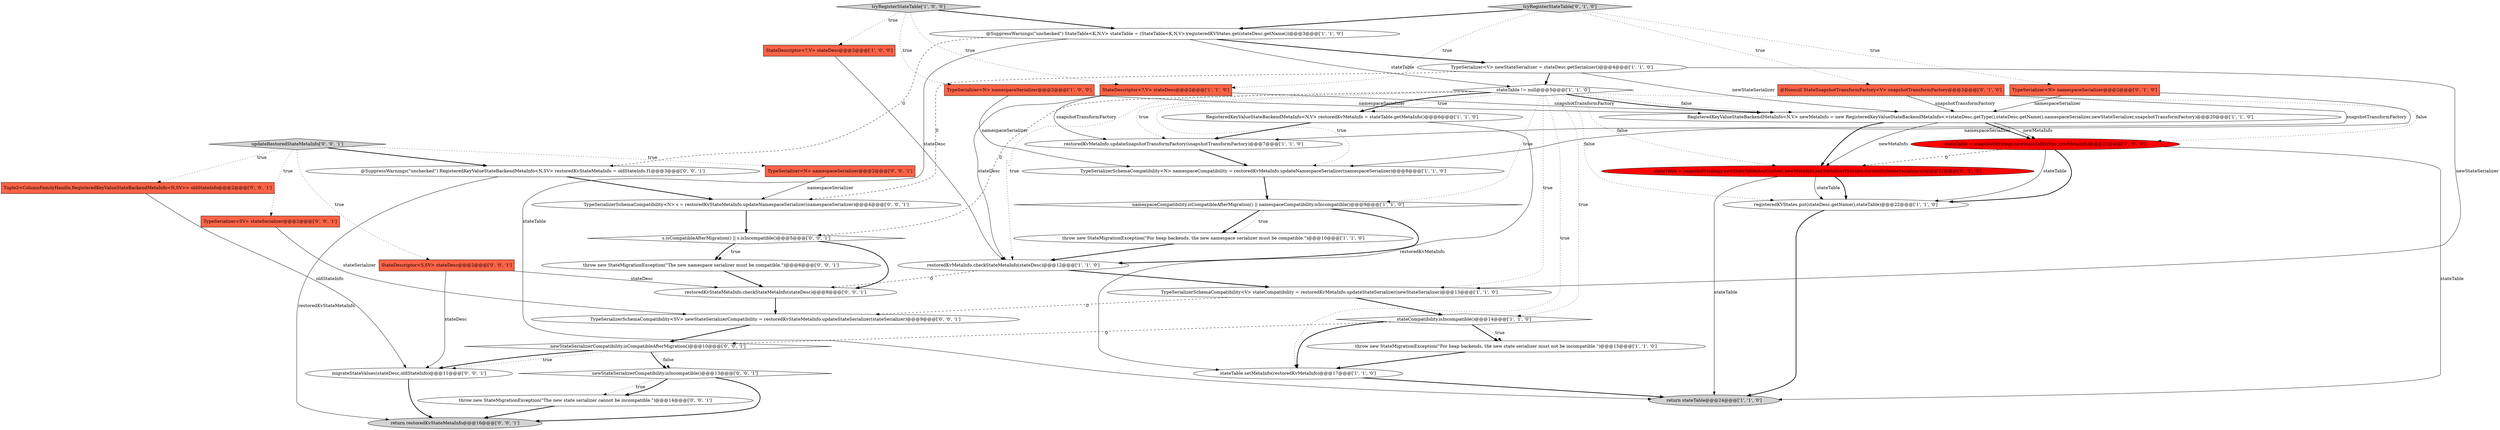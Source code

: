 digraph {
30 [style = filled, label = "Tuple2<ColumnFamilyHandle,RegisteredKeyValueStateBackendMetaInfo<N,SV>> oldStateInfo@@@2@@@['0', '0', '1']", fillcolor = tomato, shape = box image = "AAA0AAABBB3BBB"];
1 [style = filled, label = "TypeSerializer<V> newStateSerializer = stateDesc.getSerializer()@@@4@@@['1', '1', '0']", fillcolor = white, shape = ellipse image = "AAA0AAABBB1BBB"];
14 [style = filled, label = "RegisteredKeyValueStateBackendMetaInfo<N,V> restoredKvMetaInfo = stateTable.getMetaInfo()@@@6@@@['1', '1', '0']", fillcolor = white, shape = ellipse image = "AAA0AAABBB1BBB"];
18 [style = filled, label = "throw new StateMigrationException(\"For heap backends, the new namespace serializer must be compatible.\")@@@10@@@['1', '1', '0']", fillcolor = white, shape = ellipse image = "AAA0AAABBB1BBB"];
15 [style = filled, label = "registeredKVStates.put(stateDesc.getName(),stateTable)@@@22@@@['1', '1', '0']", fillcolor = white, shape = ellipse image = "AAA0AAABBB1BBB"];
2 [style = filled, label = "@SuppressWarnings(\"unchecked\") StateTable<K,N,V> stateTable = (StateTable<K,N,V>)registeredKVStates.get(stateDesc.getName())@@@3@@@['1', '1', '0']", fillcolor = white, shape = ellipse image = "AAA0AAABBB1BBB"];
25 [style = filled, label = "StateDescriptor<S,SV> stateDesc@@@2@@@['0', '0', '1']", fillcolor = tomato, shape = box image = "AAA0AAABBB3BBB"];
36 [style = filled, label = "TypeSerializerSchemaCompatibility<N> s = restoredKvStateMetaInfo.updateNamespaceSerializer(namespaceSerializer)@@@4@@@['0', '0', '1']", fillcolor = white, shape = ellipse image = "AAA0AAABBB3BBB"];
0 [style = filled, label = "stateTable = snapshotStrategy.newStateTable(this,newMetaInfo)@@@21@@@['1', '0', '0']", fillcolor = red, shape = ellipse image = "AAA1AAABBB1BBB"];
22 [style = filled, label = "tryRegisterStateTable['0', '1', '0']", fillcolor = lightgray, shape = diamond image = "AAA0AAABBB2BBB"];
13 [style = filled, label = "TypeSerializer<N> namespaceSerializer@@@2@@@['1', '0', '0']", fillcolor = tomato, shape = box image = "AAA0AAABBB1BBB"];
24 [style = filled, label = "TypeSerializer<N> namespaceSerializer@@@2@@@['0', '1', '0']", fillcolor = tomato, shape = box image = "AAA0AAABBB2BBB"];
26 [style = filled, label = "throw new StateMigrationException(\"The new namespace serializer must be compatible.\")@@@6@@@['0', '0', '1']", fillcolor = white, shape = ellipse image = "AAA0AAABBB3BBB"];
40 [style = filled, label = "return restoredKvStateMetaInfo@@@16@@@['0', '0', '1']", fillcolor = lightgray, shape = ellipse image = "AAA0AAABBB3BBB"];
7 [style = filled, label = "StateDescriptor<?,V> stateDesc@@@2@@@['1', '0', '0']", fillcolor = tomato, shape = box image = "AAA0AAABBB1BBB"];
33 [style = filled, label = "updateRestoredStateMetaInfo['0', '0', '1']", fillcolor = lightgray, shape = diamond image = "AAA0AAABBB3BBB"];
27 [style = filled, label = "throw new StateMigrationException(\"The new state serializer cannot be incompatible.\")@@@14@@@['0', '0', '1']", fillcolor = white, shape = ellipse image = "AAA0AAABBB3BBB"];
4 [style = filled, label = "TypeSerializerSchemaCompatibility<N> namespaceCompatibility = restoredKvMetaInfo.updateNamespaceSerializer(namespaceSerializer)@@@8@@@['1', '1', '0']", fillcolor = white, shape = ellipse image = "AAA0AAABBB1BBB"];
3 [style = filled, label = "stateCompatibility.isIncompatible()@@@14@@@['1', '1', '0']", fillcolor = white, shape = diamond image = "AAA0AAABBB1BBB"];
23 [style = filled, label = "@Nonnull StateSnapshotTransformFactory<V> snapshotTransformFactory@@@2@@@['0', '1', '0']", fillcolor = tomato, shape = box image = "AAA0AAABBB2BBB"];
37 [style = filled, label = "restoredKvStateMetaInfo.checkStateMetaInfo(stateDesc)@@@8@@@['0', '0', '1']", fillcolor = white, shape = ellipse image = "AAA0AAABBB3BBB"];
32 [style = filled, label = "@SuppressWarnings(\"unchecked\") RegisteredKeyValueStateBackendMetaInfo<N,SV> restoredKvStateMetaInfo = oldStateInfo.f1@@@3@@@['0', '0', '1']", fillcolor = white, shape = ellipse image = "AAA0AAABBB3BBB"];
38 [style = filled, label = "TypeSerializerSchemaCompatibility<SV> newStateSerializerCompatibility = restoredKvStateMetaInfo.updateStateSerializer(stateSerializer)@@@9@@@['0', '0', '1']", fillcolor = white, shape = ellipse image = "AAA0AAABBB3BBB"];
29 [style = filled, label = "newStateSerializerCompatibility.isCompatibleAfterMigration()@@@10@@@['0', '0', '1']", fillcolor = white, shape = diamond image = "AAA0AAABBB3BBB"];
16 [style = filled, label = "StateDescriptor<?,V> stateDesc@@@2@@@['1', '1', '0']", fillcolor = tomato, shape = box image = "AAA0AAABBB1BBB"];
8 [style = filled, label = "throw new StateMigrationException(\"For heap backends, the new state serializer must not be incompatible.\")@@@15@@@['1', '1', '0']", fillcolor = white, shape = ellipse image = "AAA0AAABBB1BBB"];
12 [style = filled, label = "tryRegisterStateTable['1', '0', '0']", fillcolor = lightgray, shape = diamond image = "AAA0AAABBB1BBB"];
34 [style = filled, label = "s.isCompatibleAfterMigration() || s.isIncompatible()@@@5@@@['0', '0', '1']", fillcolor = white, shape = diamond image = "AAA0AAABBB3BBB"];
5 [style = filled, label = "TypeSerializerSchemaCompatibility<V> stateCompatibility = restoredKvMetaInfo.updateStateSerializer(newStateSerializer)@@@13@@@['1', '1', '0']", fillcolor = white, shape = ellipse image = "AAA0AAABBB1BBB"];
28 [style = filled, label = "migrateStateValues(stateDesc,oldStateInfo)@@@11@@@['0', '0', '1']", fillcolor = white, shape = ellipse image = "AAA0AAABBB3BBB"];
10 [style = filled, label = "RegisteredKeyValueStateBackendMetaInfo<N,V> newMetaInfo = new RegisteredKeyValueStateBackendMetaInfo<>(stateDesc.getType(),stateDesc.getName(),namespaceSerializer,newStateSerializer,snapshotTransformFactory)@@@20@@@['1', '1', '0']", fillcolor = white, shape = ellipse image = "AAA0AAABBB1BBB"];
11 [style = filled, label = "namespaceCompatibility.isCompatibleAfterMigration() || namespaceCompatibility.isIncompatible()@@@9@@@['1', '1', '0']", fillcolor = white, shape = diamond image = "AAA0AAABBB1BBB"];
39 [style = filled, label = "newStateSerializerCompatibility.isIncompatible()@@@13@@@['0', '0', '1']", fillcolor = white, shape = diamond image = "AAA0AAABBB3BBB"];
35 [style = filled, label = "TypeSerializer<SV> stateSerializer@@@2@@@['0', '0', '1']", fillcolor = tomato, shape = box image = "AAA0AAABBB3BBB"];
17 [style = filled, label = "restoredKvMetaInfo.updateSnapshotTransformFactory(snapshotTransformFactory)@@@7@@@['1', '1', '0']", fillcolor = white, shape = ellipse image = "AAA0AAABBB1BBB"];
6 [style = filled, label = "stateTable != null@@@5@@@['1', '1', '0']", fillcolor = white, shape = diamond image = "AAA0AAABBB1BBB"];
19 [style = filled, label = "return stateTable@@@24@@@['1', '1', '0']", fillcolor = lightgray, shape = ellipse image = "AAA0AAABBB1BBB"];
20 [style = filled, label = "restoredKvMetaInfo.checkStateMetaInfo(stateDesc)@@@12@@@['1', '1', '0']", fillcolor = white, shape = ellipse image = "AAA0AAABBB1BBB"];
21 [style = filled, label = "stateTable = snapshotStrategy.newStateTable(keyContext,newMetaInfo,keySerializerProvider.currentSchemaSerializer())@@@21@@@['0', '1', '0']", fillcolor = red, shape = ellipse image = "AAA1AAABBB2BBB"];
31 [style = filled, label = "TypeSerializer<N> namespaceSerializer@@@2@@@['0', '0', '1']", fillcolor = tomato, shape = box image = "AAA0AAABBB3BBB"];
9 [style = filled, label = "stateTable.setMetaInfo(restoredKvMetaInfo)@@@17@@@['1', '1', '0']", fillcolor = white, shape = ellipse image = "AAA0AAABBB1BBB"];
5->3 [style = bold, label=""];
29->39 [style = dotted, label="false"];
16->20 [style = solid, label="stateDesc"];
21->15 [style = bold, label=""];
24->10 [style = solid, label="namespaceSerializer"];
2->32 [style = dashed, label="0"];
6->21 [style = dotted, label="false"];
35->38 [style = solid, label="stateSerializer"];
24->4 [style = solid, label="namespaceSerializer"];
14->17 [style = bold, label=""];
6->34 [style = dashed, label="0"];
13->4 [style = solid, label="namespaceSerializer"];
20->37 [style = dashed, label="0"];
0->15 [style = bold, label=""];
34->26 [style = dotted, label="true"];
12->2 [style = bold, label=""];
33->35 [style = dotted, label="true"];
16->17 [style = solid, label="snapshotTransformFactory"];
34->26 [style = bold, label=""];
37->38 [style = bold, label=""];
31->36 [style = solid, label="namespaceSerializer"];
22->16 [style = dotted, label="true"];
6->11 [style = dotted, label="true"];
6->3 [style = dotted, label="true"];
25->28 [style = solid, label="stateDesc"];
22->23 [style = dotted, label="true"];
29->39 [style = bold, label=""];
21->19 [style = solid, label="stateTable"];
23->10 [style = solid, label="snapshotTransformFactory"];
0->19 [style = solid, label="stateTable"];
6->15 [style = dotted, label="false"];
13->10 [style = solid, label="namespaceSerializer"];
10->21 [style = bold, label=""];
22->24 [style = dotted, label="true"];
1->5 [style = solid, label="newStateSerializer"];
11->18 [style = bold, label=""];
6->20 [style = dotted, label="true"];
18->20 [style = bold, label=""];
6->14 [style = dotted, label="true"];
39->27 [style = dotted, label="true"];
7->20 [style = solid, label="stateDesc"];
10->0 [style = bold, label=""];
32->36 [style = bold, label=""];
26->37 [style = bold, label=""];
5->38 [style = dashed, label="0"];
1->10 [style = solid, label="newStateSerializer"];
12->7 [style = dotted, label="true"];
33->31 [style = dotted, label="true"];
6->0 [style = dotted, label="false"];
22->2 [style = bold, label=""];
14->9 [style = solid, label="restoredKvMetaInfo"];
2->1 [style = bold, label=""];
15->19 [style = bold, label=""];
3->9 [style = bold, label=""];
33->25 [style = dotted, label="true"];
12->13 [style = dotted, label="true"];
1->6 [style = bold, label=""];
29->28 [style = dotted, label="true"];
6->9 [style = dotted, label="true"];
39->40 [style = bold, label=""];
3->8 [style = bold, label=""];
6->10 [style = bold, label=""];
30->28 [style = solid, label="oldStateInfo"];
9->19 [style = bold, label=""];
33->32 [style = bold, label=""];
6->10 [style = dotted, label="false"];
21->15 [style = solid, label="stateTable"];
2->6 [style = solid, label="stateTable"];
25->37 [style = solid, label="stateDesc"];
36->34 [style = bold, label=""];
17->4 [style = bold, label=""];
3->29 [style = dashed, label="0"];
11->20 [style = bold, label=""];
28->40 [style = bold, label=""];
10->0 [style = solid, label="newMetaInfo"];
38->29 [style = bold, label=""];
23->17 [style = solid, label="snapshotTransformFactory"];
39->27 [style = bold, label=""];
11->18 [style = dotted, label="true"];
32->40 [style = solid, label="restoredKvStateMetaInfo"];
0->15 [style = solid, label="stateTable"];
6->17 [style = dotted, label="true"];
33->30 [style = dotted, label="true"];
20->5 [style = bold, label=""];
29->28 [style = bold, label=""];
6->14 [style = bold, label=""];
16->10 [style = solid, label="snapshotTransformFactory"];
1->36 [style = dashed, label="0"];
6->4 [style = dotted, label="true"];
34->37 [style = bold, label=""];
12->16 [style = dotted, label="true"];
0->21 [style = dashed, label="0"];
8->9 [style = bold, label=""];
27->40 [style = bold, label=""];
4->11 [style = bold, label=""];
3->8 [style = dotted, label="true"];
2->19 [style = solid, label="stateTable"];
6->5 [style = dotted, label="true"];
10->21 [style = solid, label="newMetaInfo"];
}

